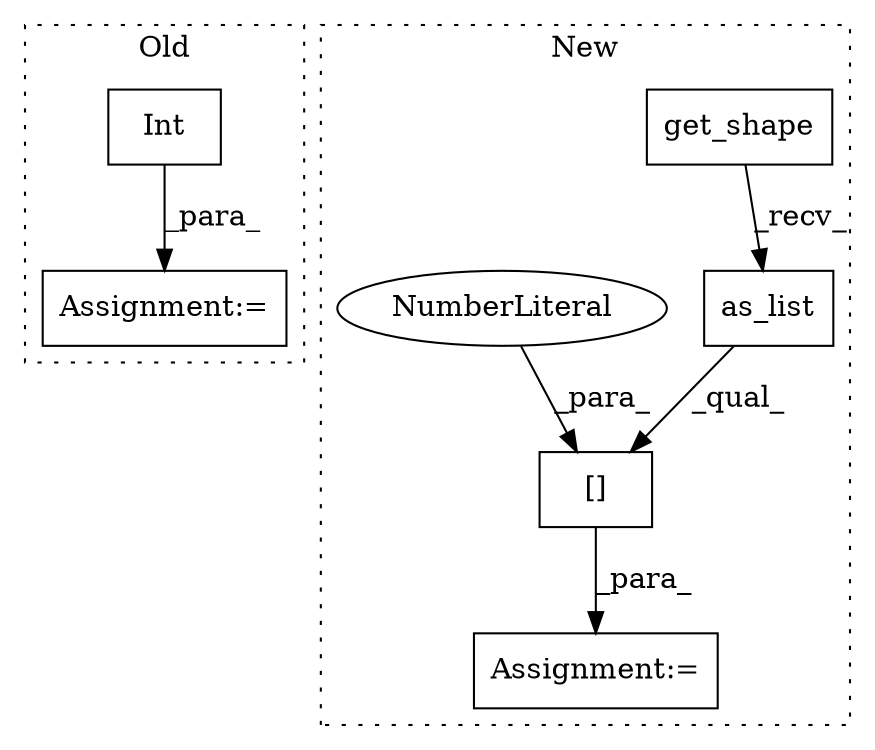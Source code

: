 digraph G {
subgraph cluster0 {
1 [label="Int" a="32" s="4932,4946" l="4,1" shape="box"];
6 [label="Assignment:=" a="7" s="4931" l="1" shape="box"];
label = "Old";
style="dotted";
}
subgraph cluster1 {
2 [label="as_list" a="32" s="5121" l="9" shape="box"];
3 [label="Assignment:=" a="7" s="5290" l="1" shape="box"];
4 [label="[]" a="2" s="5291,5300" l="8,1" shape="box"];
5 [label="get_shape" a="32" s="5109" l="11" shape="box"];
7 [label="NumberLiteral" a="34" s="5299" l="1" shape="ellipse"];
label = "New";
style="dotted";
}
1 -> 6 [label="_para_"];
2 -> 4 [label="_qual_"];
4 -> 3 [label="_para_"];
5 -> 2 [label="_recv_"];
7 -> 4 [label="_para_"];
}